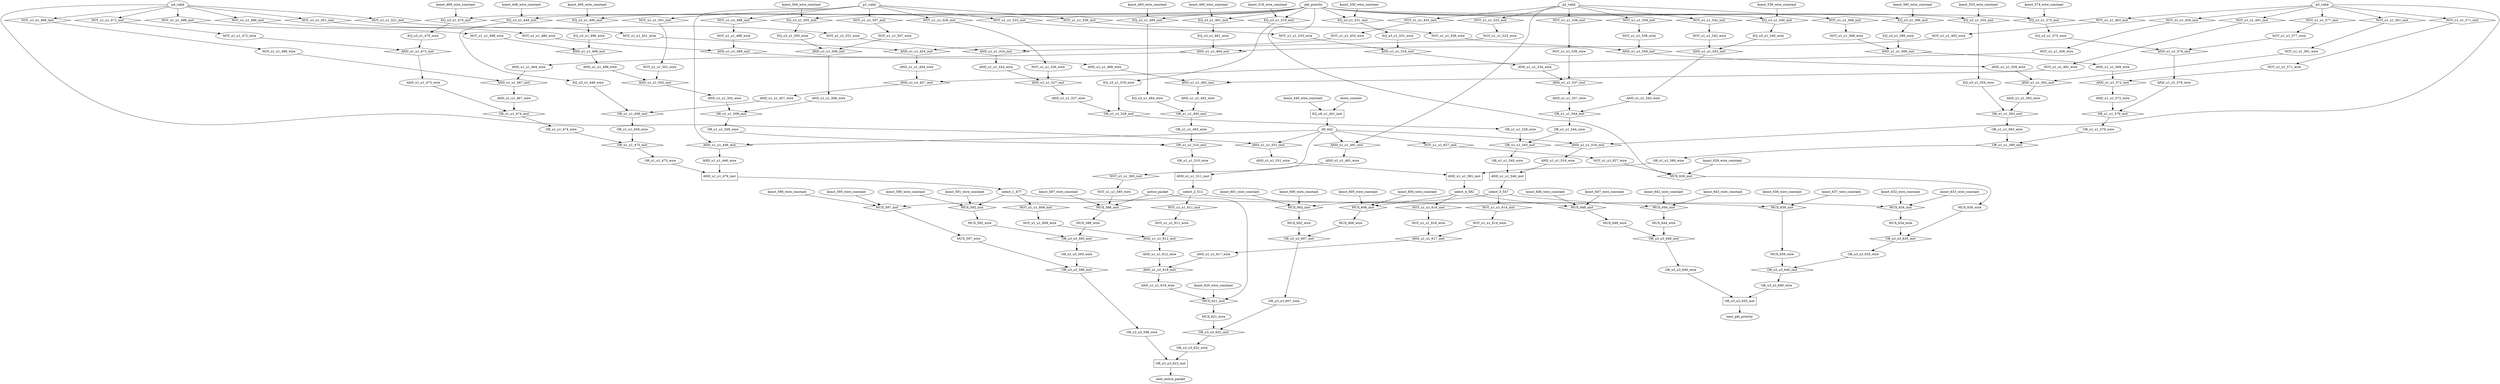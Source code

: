 digraph data_path {
  AND_u1_u1_446_wire [shape=ellipse];
  AND_u1_u1_454_wire [shape=ellipse];
  AND_u1_u1_457_wire [shape=ellipse];
  AND_u1_u1_464_wire [shape=ellipse];
  AND_u1_u1_467_wire [shape=ellipse];
  AND_u1_u1_473_wire [shape=ellipse];
  AND_u1_u1_481_wire [shape=ellipse];
  AND_u1_u1_489_wire [shape=ellipse];
  AND_u1_u1_492_wire [shape=ellipse];
  AND_u1_u1_499_wire [shape=ellipse];
  AND_u1_u1_502_wire [shape=ellipse];
  AND_u1_u1_508_wire [shape=ellipse];
  AND_u1_u1_516_wire [shape=ellipse];
  AND_u1_u1_524_wire [shape=ellipse];
  AND_u1_u1_527_wire [shape=ellipse];
  AND_u1_u1_534_wire [shape=ellipse];
  AND_u1_u1_537_wire [shape=ellipse];
  AND_u1_u1_543_wire [shape=ellipse];
  AND_u1_u1_551_wire [shape=ellipse];
  AND_u1_u1_559_wire [shape=ellipse];
  AND_u1_u1_562_wire [shape=ellipse];
  AND_u1_u1_569_wire [shape=ellipse];
  AND_u1_u1_572_wire [shape=ellipse];
  AND_u1_u1_578_wire [shape=ellipse];
  AND_u1_u1_612_wire [shape=ellipse];
  AND_u1_u1_617_wire [shape=ellipse];
  AND_u1_u1_618_wire [shape=ellipse];
  EQ_u3_u1_449_wire [shape=ellipse];
  EQ_u3_u1_461_wire [shape=ellipse];
  EQ_u3_u1_470_wire [shape=ellipse];
  EQ_u3_u1_484_wire [shape=ellipse];
  EQ_u3_u1_496_wire [shape=ellipse];
  EQ_u3_u1_505_wire [shape=ellipse];
  EQ_u3_u1_519_wire [shape=ellipse];
  EQ_u3_u1_531_wire [shape=ellipse];
  EQ_u3_u1_540_wire [shape=ellipse];
  EQ_u3_u1_554_wire [shape=ellipse];
  EQ_u3_u1_566_wire [shape=ellipse];
  EQ_u3_u1_575_wire [shape=ellipse];
  MUX_588_wire [shape=ellipse];
  MUX_592_wire [shape=ellipse];
  MUX_597_wire [shape=ellipse];
  MUX_602_wire [shape=ellipse];
  MUX_606_wire [shape=ellipse];
  MUX_621_wire [shape=ellipse];
  MUX_630_wire [shape=ellipse];
  MUX_634_wire [shape=ellipse];
  MUX_639_wire [shape=ellipse];
  MUX_644_wire [shape=ellipse];
  MUX_648_wire [shape=ellipse];
  NOT_u1_u1_451_wire [shape=ellipse];
  NOT_u1_u1_453_wire [shape=ellipse];
  NOT_u1_u1_456_wire [shape=ellipse];
  NOT_u1_u1_463_wire [shape=ellipse];
  NOT_u1_u1_466_wire [shape=ellipse];
  NOT_u1_u1_472_wire [shape=ellipse];
  NOT_u1_u1_486_wire [shape=ellipse];
  NOT_u1_u1_488_wire [shape=ellipse];
  NOT_u1_u1_491_wire [shape=ellipse];
  NOT_u1_u1_498_wire [shape=ellipse];
  NOT_u1_u1_501_wire [shape=ellipse];
  NOT_u1_u1_507_wire [shape=ellipse];
  NOT_u1_u1_521_wire [shape=ellipse];
  NOT_u1_u1_523_wire [shape=ellipse];
  NOT_u1_u1_526_wire [shape=ellipse];
  NOT_u1_u1_533_wire [shape=ellipse];
  NOT_u1_u1_536_wire [shape=ellipse];
  NOT_u1_u1_542_wire [shape=ellipse];
  NOT_u1_u1_556_wire [shape=ellipse];
  NOT_u1_u1_558_wire [shape=ellipse];
  NOT_u1_u1_561_wire [shape=ellipse];
  NOT_u1_u1_568_wire [shape=ellipse];
  NOT_u1_u1_571_wire [shape=ellipse];
  NOT_u1_u1_577_wire [shape=ellipse];
  NOT_u1_u1_585_wire [shape=ellipse];
  NOT_u1_u1_609_wire [shape=ellipse];
  NOT_u1_u1_611_wire [shape=ellipse];
  NOT_u1_u1_614_wire [shape=ellipse];
  NOT_u1_u1_616_wire [shape=ellipse];
  NOT_u1_u1_627_wire [shape=ellipse];
  OR_u1_u1_458_wire [shape=ellipse];
  OR_u1_u1_474_wire [shape=ellipse];
  OR_u1_u1_475_wire [shape=ellipse];
  OR_u1_u1_493_wire [shape=ellipse];
  OR_u1_u1_509_wire [shape=ellipse];
  OR_u1_u1_510_wire [shape=ellipse];
  OR_u1_u1_528_wire [shape=ellipse];
  OR_u1_u1_544_wire [shape=ellipse];
  OR_u1_u1_545_wire [shape=ellipse];
  OR_u1_u1_563_wire [shape=ellipse];
  OR_u1_u1_579_wire [shape=ellipse];
  OR_u1_u1_580_wire [shape=ellipse];
  OR_u3_u3_593_wire [shape=ellipse];
  OR_u3_u3_598_wire [shape=ellipse];
  OR_u3_u3_607_wire [shape=ellipse];
  OR_u3_u3_622_wire [shape=ellipse];
  OR_u3_u3_635_wire [shape=ellipse];
  OR_u3_u3_640_wire [shape=ellipse];
  OR_u3_u3_649_wire [shape=ellipse];
  d0_442 [shape=ellipse];
  konst_440_wire_constant [shape=ellipse];
  konst_448_wire_constant [shape=ellipse];
  konst_460_wire_constant [shape=ellipse];
  konst_469_wire_constant [shape=ellipse];
  konst_483_wire_constant [shape=ellipse];
  konst_495_wire_constant [shape=ellipse];
  konst_504_wire_constant [shape=ellipse];
  konst_518_wire_constant [shape=ellipse];
  konst_530_wire_constant [shape=ellipse];
  konst_539_wire_constant [shape=ellipse];
  konst_553_wire_constant [shape=ellipse];
  konst_565_wire_constant [shape=ellipse];
  konst_574_wire_constant [shape=ellipse];
  konst_587_wire_constant [shape=ellipse];
  konst_590_wire_constant [shape=ellipse];
  konst_591_wire_constant [shape=ellipse];
  konst_595_wire_constant [shape=ellipse];
  konst_596_wire_constant [shape=ellipse];
  konst_600_wire_constant [shape=ellipse];
  konst_601_wire_constant [shape=ellipse];
  konst_604_wire_constant [shape=ellipse];
  konst_605_wire_constant [shape=ellipse];
  konst_620_wire_constant [shape=ellipse];
  konst_629_wire_constant [shape=ellipse];
  konst_632_wire_constant [shape=ellipse];
  konst_633_wire_constant [shape=ellipse];
  konst_637_wire_constant [shape=ellipse];
  konst_638_wire_constant [shape=ellipse];
  konst_642_wire_constant [shape=ellipse];
  konst_643_wire_constant [shape=ellipse];
  konst_646_wire_constant [shape=ellipse];
  konst_647_wire_constant [shape=ellipse];
  select_1_477 [shape=ellipse];
  select_2_512 [shape=ellipse];
  select_3_547 [shape=ellipse];
  select_4_582 [shape=ellipse];
  AND_u1_u1_446_inst [shape=diamond];
d0_442  -> AND_u1_u1_446_inst;
p1_valid  -> AND_u1_u1_446_inst;
AND_u1_u1_446_inst -> AND_u1_u1_446_wire;
  AND_u1_u1_454_inst [shape=diamond];
NOT_u1_u1_451_wire  -> AND_u1_u1_454_inst;
NOT_u1_u1_453_wire  -> AND_u1_u1_454_inst;
AND_u1_u1_454_inst -> AND_u1_u1_454_wire;
  AND_u1_u1_457_inst [shape=diamond];
AND_u1_u1_454_wire  -> AND_u1_u1_457_inst;
NOT_u1_u1_456_wire  -> AND_u1_u1_457_inst;
AND_u1_u1_457_inst -> AND_u1_u1_457_wire;
  AND_u1_u1_464_inst [shape=diamond];
EQ_u3_u1_461_wire  -> AND_u1_u1_464_inst;
NOT_u1_u1_463_wire  -> AND_u1_u1_464_inst;
AND_u1_u1_464_inst -> AND_u1_u1_464_wire;
  AND_u1_u1_467_inst [shape=diamond];
AND_u1_u1_464_wire  -> AND_u1_u1_467_inst;
NOT_u1_u1_466_wire  -> AND_u1_u1_467_inst;
AND_u1_u1_467_inst -> AND_u1_u1_467_wire;
  AND_u1_u1_473_inst [shape=diamond];
EQ_u3_u1_470_wire  -> AND_u1_u1_473_inst;
NOT_u1_u1_472_wire  -> AND_u1_u1_473_inst;
AND_u1_u1_473_inst -> AND_u1_u1_473_wire;
  AND_u1_u1_476_inst [shape=rectangle];
AND_u1_u1_446_wire  -> AND_u1_u1_476_inst;
OR_u1_u1_475_wire  -> AND_u1_u1_476_inst;
AND_u1_u1_476_inst -> select_1_477;
  AND_u1_u1_481_inst [shape=diamond];
d0_442  -> AND_u1_u1_481_inst;
p2_valid  -> AND_u1_u1_481_inst;
AND_u1_u1_481_inst -> AND_u1_u1_481_wire;
  AND_u1_u1_489_inst [shape=diamond];
NOT_u1_u1_486_wire  -> AND_u1_u1_489_inst;
NOT_u1_u1_488_wire  -> AND_u1_u1_489_inst;
AND_u1_u1_489_inst -> AND_u1_u1_489_wire;
  AND_u1_u1_492_inst [shape=diamond];
AND_u1_u1_489_wire  -> AND_u1_u1_492_inst;
NOT_u1_u1_491_wire  -> AND_u1_u1_492_inst;
AND_u1_u1_492_inst -> AND_u1_u1_492_wire;
  AND_u1_u1_499_inst [shape=diamond];
EQ_u3_u1_496_wire  -> AND_u1_u1_499_inst;
NOT_u1_u1_498_wire  -> AND_u1_u1_499_inst;
AND_u1_u1_499_inst -> AND_u1_u1_499_wire;
  AND_u1_u1_502_inst [shape=diamond];
AND_u1_u1_499_wire  -> AND_u1_u1_502_inst;
NOT_u1_u1_501_wire  -> AND_u1_u1_502_inst;
AND_u1_u1_502_inst -> AND_u1_u1_502_wire;
  AND_u1_u1_508_inst [shape=diamond];
EQ_u3_u1_505_wire  -> AND_u1_u1_508_inst;
NOT_u1_u1_507_wire  -> AND_u1_u1_508_inst;
AND_u1_u1_508_inst -> AND_u1_u1_508_wire;
  AND_u1_u1_511_inst [shape=rectangle];
AND_u1_u1_481_wire  -> AND_u1_u1_511_inst;
OR_u1_u1_510_wire  -> AND_u1_u1_511_inst;
AND_u1_u1_511_inst -> select_2_512;
  AND_u1_u1_516_inst [shape=diamond];
d0_442  -> AND_u1_u1_516_inst;
p3_valid  -> AND_u1_u1_516_inst;
AND_u1_u1_516_inst -> AND_u1_u1_516_wire;
  AND_u1_u1_524_inst [shape=diamond];
NOT_u1_u1_521_wire  -> AND_u1_u1_524_inst;
NOT_u1_u1_523_wire  -> AND_u1_u1_524_inst;
AND_u1_u1_524_inst -> AND_u1_u1_524_wire;
  AND_u1_u1_527_inst [shape=diamond];
AND_u1_u1_524_wire  -> AND_u1_u1_527_inst;
NOT_u1_u1_526_wire  -> AND_u1_u1_527_inst;
AND_u1_u1_527_inst -> AND_u1_u1_527_wire;
  AND_u1_u1_534_inst [shape=diamond];
EQ_u3_u1_531_wire  -> AND_u1_u1_534_inst;
NOT_u1_u1_533_wire  -> AND_u1_u1_534_inst;
AND_u1_u1_534_inst -> AND_u1_u1_534_wire;
  AND_u1_u1_537_inst [shape=diamond];
AND_u1_u1_534_wire  -> AND_u1_u1_537_inst;
NOT_u1_u1_536_wire  -> AND_u1_u1_537_inst;
AND_u1_u1_537_inst -> AND_u1_u1_537_wire;
  AND_u1_u1_543_inst [shape=diamond];
EQ_u3_u1_540_wire  -> AND_u1_u1_543_inst;
NOT_u1_u1_542_wire  -> AND_u1_u1_543_inst;
AND_u1_u1_543_inst -> AND_u1_u1_543_wire;
  AND_u1_u1_546_inst [shape=rectangle];
AND_u1_u1_516_wire  -> AND_u1_u1_546_inst;
OR_u1_u1_545_wire  -> AND_u1_u1_546_inst;
AND_u1_u1_546_inst -> select_3_547;
  AND_u1_u1_551_inst [shape=diamond];
d0_442  -> AND_u1_u1_551_inst;
p4_valid  -> AND_u1_u1_551_inst;
AND_u1_u1_551_inst -> AND_u1_u1_551_wire;
  AND_u1_u1_559_inst [shape=diamond];
NOT_u1_u1_556_wire  -> AND_u1_u1_559_inst;
NOT_u1_u1_558_wire  -> AND_u1_u1_559_inst;
AND_u1_u1_559_inst -> AND_u1_u1_559_wire;
  AND_u1_u1_562_inst [shape=diamond];
AND_u1_u1_559_wire  -> AND_u1_u1_562_inst;
NOT_u1_u1_561_wire  -> AND_u1_u1_562_inst;
AND_u1_u1_562_inst -> AND_u1_u1_562_wire;
  AND_u1_u1_569_inst [shape=diamond];
EQ_u3_u1_566_wire  -> AND_u1_u1_569_inst;
NOT_u1_u1_568_wire  -> AND_u1_u1_569_inst;
AND_u1_u1_569_inst -> AND_u1_u1_569_wire;
  AND_u1_u1_572_inst [shape=diamond];
AND_u1_u1_569_wire  -> AND_u1_u1_572_inst;
NOT_u1_u1_571_wire  -> AND_u1_u1_572_inst;
AND_u1_u1_572_inst -> AND_u1_u1_572_wire;
  AND_u1_u1_578_inst [shape=diamond];
EQ_u3_u1_575_wire  -> AND_u1_u1_578_inst;
NOT_u1_u1_577_wire  -> AND_u1_u1_578_inst;
AND_u1_u1_578_inst -> AND_u1_u1_578_wire;
  AND_u1_u1_581_inst [shape=rectangle];
AND_u1_u1_551_wire  -> AND_u1_u1_581_inst;
OR_u1_u1_580_wire  -> AND_u1_u1_581_inst;
AND_u1_u1_581_inst -> select_4_582;
  AND_u1_u1_612_inst [shape=diamond];
NOT_u1_u1_609_wire  -> AND_u1_u1_612_inst;
NOT_u1_u1_611_wire  -> AND_u1_u1_612_inst;
AND_u1_u1_612_inst -> AND_u1_u1_612_wire;
  AND_u1_u1_617_inst [shape=diamond];
NOT_u1_u1_614_wire  -> AND_u1_u1_617_inst;
NOT_u1_u1_616_wire  -> AND_u1_u1_617_inst;
AND_u1_u1_617_inst -> AND_u1_u1_617_wire;
  AND_u1_u1_618_inst [shape=diamond];
AND_u1_u1_612_wire  -> AND_u1_u1_618_inst;
AND_u1_u1_617_wire  -> AND_u1_u1_618_inst;
AND_u1_u1_618_inst -> AND_u1_u1_618_wire;
  EQ_u3_u1_449_inst [shape=diamond];
pkt_priority  -> EQ_u3_u1_449_inst;
konst_448_wire_constant  -> EQ_u3_u1_449_inst;
EQ_u3_u1_449_inst -> EQ_u3_u1_449_wire;
  EQ_u3_u1_461_inst [shape=diamond];
pkt_priority  -> EQ_u3_u1_461_inst;
konst_460_wire_constant  -> EQ_u3_u1_461_inst;
EQ_u3_u1_461_inst -> EQ_u3_u1_461_wire;
  EQ_u3_u1_470_inst [shape=diamond];
pkt_priority  -> EQ_u3_u1_470_inst;
konst_469_wire_constant  -> EQ_u3_u1_470_inst;
EQ_u3_u1_470_inst -> EQ_u3_u1_470_wire;
  EQ_u3_u1_484_inst [shape=diamond];
pkt_priority  -> EQ_u3_u1_484_inst;
konst_483_wire_constant  -> EQ_u3_u1_484_inst;
EQ_u3_u1_484_inst -> EQ_u3_u1_484_wire;
  EQ_u3_u1_496_inst [shape=diamond];
pkt_priority  -> EQ_u3_u1_496_inst;
konst_495_wire_constant  -> EQ_u3_u1_496_inst;
EQ_u3_u1_496_inst -> EQ_u3_u1_496_wire;
  EQ_u3_u1_505_inst [shape=diamond];
pkt_priority  -> EQ_u3_u1_505_inst;
konst_504_wire_constant  -> EQ_u3_u1_505_inst;
EQ_u3_u1_505_inst -> EQ_u3_u1_505_wire;
  EQ_u3_u1_519_inst [shape=diamond];
pkt_priority  -> EQ_u3_u1_519_inst;
konst_518_wire_constant  -> EQ_u3_u1_519_inst;
EQ_u3_u1_519_inst -> EQ_u3_u1_519_wire;
  EQ_u3_u1_531_inst [shape=diamond];
pkt_priority  -> EQ_u3_u1_531_inst;
konst_530_wire_constant  -> EQ_u3_u1_531_inst;
EQ_u3_u1_531_inst -> EQ_u3_u1_531_wire;
  EQ_u3_u1_540_inst [shape=diamond];
pkt_priority  -> EQ_u3_u1_540_inst;
konst_539_wire_constant  -> EQ_u3_u1_540_inst;
EQ_u3_u1_540_inst -> EQ_u3_u1_540_wire;
  EQ_u3_u1_554_inst [shape=diamond];
pkt_priority  -> EQ_u3_u1_554_inst;
konst_553_wire_constant  -> EQ_u3_u1_554_inst;
EQ_u3_u1_554_inst -> EQ_u3_u1_554_wire;
  EQ_u3_u1_566_inst [shape=diamond];
pkt_priority  -> EQ_u3_u1_566_inst;
konst_565_wire_constant  -> EQ_u3_u1_566_inst;
EQ_u3_u1_566_inst -> EQ_u3_u1_566_wire;
  EQ_u3_u1_575_inst [shape=diamond];
pkt_priority  -> EQ_u3_u1_575_inst;
konst_574_wire_constant  -> EQ_u3_u1_575_inst;
EQ_u3_u1_575_inst -> EQ_u3_u1_575_wire;
  EQ_u8_u1_441_inst [shape=rectangle];
down_counter  -> EQ_u8_u1_441_inst;
konst_440_wire_constant  -> EQ_u8_u1_441_inst;
EQ_u8_u1_441_inst -> d0_442;
  MUX_588_inst [shape=diamond];
NOT_u1_u1_585_wire  -> MUX_588_inst;
active_packet  -> MUX_588_inst;
konst_587_wire_constant  -> MUX_588_inst;
MUX_588_inst -> MUX_588_wire;
  MUX_592_inst [shape=diamond];
select_1_477  -> MUX_592_inst;
konst_590_wire_constant  -> MUX_592_inst;
konst_591_wire_constant  -> MUX_592_inst;
MUX_592_inst -> MUX_592_wire;
  MUX_597_inst [shape=diamond];
select_2_512  -> MUX_597_inst;
konst_595_wire_constant  -> MUX_597_inst;
konst_596_wire_constant  -> MUX_597_inst;
MUX_597_inst -> MUX_597_wire;
  MUX_602_inst [shape=diamond];
select_3_547  -> MUX_602_inst;
konst_600_wire_constant  -> MUX_602_inst;
konst_601_wire_constant  -> MUX_602_inst;
MUX_602_inst -> MUX_602_wire;
  MUX_606_inst [shape=diamond];
select_4_582  -> MUX_606_inst;
konst_604_wire_constant  -> MUX_606_inst;
konst_605_wire_constant  -> MUX_606_inst;
MUX_606_inst -> MUX_606_wire;
  MUX_621_inst [shape=diamond];
AND_u1_u1_618_wire  -> MUX_621_inst;
active_packet  -> MUX_621_inst;
konst_620_wire_constant  -> MUX_621_inst;
MUX_621_inst -> MUX_621_wire;
  MUX_630_inst [shape=diamond];
NOT_u1_u1_627_wire  -> MUX_630_inst;
pkt_priority  -> MUX_630_inst;
konst_629_wire_constant  -> MUX_630_inst;
MUX_630_inst -> MUX_630_wire;
  MUX_634_inst [shape=diamond];
select_1_477  -> MUX_634_inst;
konst_632_wire_constant  -> MUX_634_inst;
konst_633_wire_constant  -> MUX_634_inst;
MUX_634_inst -> MUX_634_wire;
  MUX_639_inst [shape=diamond];
select_2_512  -> MUX_639_inst;
konst_637_wire_constant  -> MUX_639_inst;
konst_638_wire_constant  -> MUX_639_inst;
MUX_639_inst -> MUX_639_wire;
  MUX_644_inst [shape=diamond];
select_3_547  -> MUX_644_inst;
konst_642_wire_constant  -> MUX_644_inst;
konst_643_wire_constant  -> MUX_644_inst;
MUX_644_inst -> MUX_644_wire;
  MUX_648_inst [shape=diamond];
select_4_582  -> MUX_648_inst;
konst_646_wire_constant  -> MUX_648_inst;
konst_647_wire_constant  -> MUX_648_inst;
MUX_648_inst -> MUX_648_wire;
  NOT_u1_u1_451_inst [shape=diamond];
p4_valid  -> NOT_u1_u1_451_inst;
NOT_u1_u1_451_inst -> NOT_u1_u1_451_wire;
  NOT_u1_u1_453_inst [shape=diamond];
p2_valid  -> NOT_u1_u1_453_inst;
NOT_u1_u1_453_inst -> NOT_u1_u1_453_wire;
  NOT_u1_u1_456_inst [shape=diamond];
p3_valid  -> NOT_u1_u1_456_inst;
NOT_u1_u1_456_inst -> NOT_u1_u1_456_wire;
  NOT_u1_u1_463_inst [shape=diamond];
p3_valid  -> NOT_u1_u1_463_inst;
NOT_u1_u1_463_inst -> NOT_u1_u1_463_wire;
  NOT_u1_u1_466_inst [shape=diamond];
p4_valid  -> NOT_u1_u1_466_inst;
NOT_u1_u1_466_inst -> NOT_u1_u1_466_wire;
  NOT_u1_u1_472_inst [shape=diamond];
p4_valid  -> NOT_u1_u1_472_inst;
NOT_u1_u1_472_inst -> NOT_u1_u1_472_wire;
  NOT_u1_u1_486_inst [shape=diamond];
p4_valid  -> NOT_u1_u1_486_inst;
NOT_u1_u1_486_inst -> NOT_u1_u1_486_wire;
  NOT_u1_u1_488_inst [shape=diamond];
p1_valid  -> NOT_u1_u1_488_inst;
NOT_u1_u1_488_inst -> NOT_u1_u1_488_wire;
  NOT_u1_u1_491_inst [shape=diamond];
p3_valid  -> NOT_u1_u1_491_inst;
NOT_u1_u1_491_inst -> NOT_u1_u1_491_wire;
  NOT_u1_u1_498_inst [shape=diamond];
p4_valid  -> NOT_u1_u1_498_inst;
NOT_u1_u1_498_inst -> NOT_u1_u1_498_wire;
  NOT_u1_u1_501_inst [shape=diamond];
p1_valid  -> NOT_u1_u1_501_inst;
NOT_u1_u1_501_inst -> NOT_u1_u1_501_wire;
  NOT_u1_u1_507_inst [shape=diamond];
p1_valid  -> NOT_u1_u1_507_inst;
NOT_u1_u1_507_inst -> NOT_u1_u1_507_wire;
  NOT_u1_u1_521_inst [shape=diamond];
p4_valid  -> NOT_u1_u1_521_inst;
NOT_u1_u1_521_inst -> NOT_u1_u1_521_wire;
  NOT_u1_u1_523_inst [shape=diamond];
p2_valid  -> NOT_u1_u1_523_inst;
NOT_u1_u1_523_inst -> NOT_u1_u1_523_wire;
  NOT_u1_u1_526_inst [shape=diamond];
p1_valid  -> NOT_u1_u1_526_inst;
NOT_u1_u1_526_inst -> NOT_u1_u1_526_wire;
  NOT_u1_u1_533_inst [shape=diamond];
p1_valid  -> NOT_u1_u1_533_inst;
NOT_u1_u1_533_inst -> NOT_u1_u1_533_wire;
  NOT_u1_u1_536_inst [shape=diamond];
p2_valid  -> NOT_u1_u1_536_inst;
NOT_u1_u1_536_inst -> NOT_u1_u1_536_wire;
  NOT_u1_u1_542_inst [shape=diamond];
p2_valid  -> NOT_u1_u1_542_inst;
NOT_u1_u1_542_inst -> NOT_u1_u1_542_wire;
  NOT_u1_u1_556_inst [shape=diamond];
p1_valid  -> NOT_u1_u1_556_inst;
NOT_u1_u1_556_inst -> NOT_u1_u1_556_wire;
  NOT_u1_u1_558_inst [shape=diamond];
p2_valid  -> NOT_u1_u1_558_inst;
NOT_u1_u1_558_inst -> NOT_u1_u1_558_wire;
  NOT_u1_u1_561_inst [shape=diamond];
p3_valid  -> NOT_u1_u1_561_inst;
NOT_u1_u1_561_inst -> NOT_u1_u1_561_wire;
  NOT_u1_u1_568_inst [shape=diamond];
p2_valid  -> NOT_u1_u1_568_inst;
NOT_u1_u1_568_inst -> NOT_u1_u1_568_wire;
  NOT_u1_u1_571_inst [shape=diamond];
p3_valid  -> NOT_u1_u1_571_inst;
NOT_u1_u1_571_inst -> NOT_u1_u1_571_wire;
  NOT_u1_u1_577_inst [shape=diamond];
p3_valid  -> NOT_u1_u1_577_inst;
NOT_u1_u1_577_inst -> NOT_u1_u1_577_wire;
  NOT_u1_u1_585_inst [shape=diamond];
d0_442  -> NOT_u1_u1_585_inst;
NOT_u1_u1_585_inst -> NOT_u1_u1_585_wire;
  NOT_u1_u1_609_inst [shape=diamond];
select_1_477  -> NOT_u1_u1_609_inst;
NOT_u1_u1_609_inst -> NOT_u1_u1_609_wire;
  NOT_u1_u1_611_inst [shape=diamond];
select_2_512  -> NOT_u1_u1_611_inst;
NOT_u1_u1_611_inst -> NOT_u1_u1_611_wire;
  NOT_u1_u1_614_inst [shape=diamond];
select_3_547  -> NOT_u1_u1_614_inst;
NOT_u1_u1_614_inst -> NOT_u1_u1_614_wire;
  NOT_u1_u1_616_inst [shape=diamond];
select_4_582  -> NOT_u1_u1_616_inst;
NOT_u1_u1_616_inst -> NOT_u1_u1_616_wire;
  NOT_u1_u1_627_inst [shape=diamond];
d0_442  -> NOT_u1_u1_627_inst;
NOT_u1_u1_627_inst -> NOT_u1_u1_627_wire;
  OR_u1_u1_458_inst [shape=diamond];
EQ_u3_u1_449_wire  -> OR_u1_u1_458_inst;
AND_u1_u1_457_wire  -> OR_u1_u1_458_inst;
OR_u1_u1_458_inst -> OR_u1_u1_458_wire;
  OR_u1_u1_474_inst [shape=diamond];
AND_u1_u1_467_wire  -> OR_u1_u1_474_inst;
AND_u1_u1_473_wire  -> OR_u1_u1_474_inst;
OR_u1_u1_474_inst -> OR_u1_u1_474_wire;
  OR_u1_u1_475_inst [shape=diamond];
OR_u1_u1_458_wire  -> OR_u1_u1_475_inst;
OR_u1_u1_474_wire  -> OR_u1_u1_475_inst;
OR_u1_u1_475_inst -> OR_u1_u1_475_wire;
  OR_u1_u1_493_inst [shape=diamond];
EQ_u3_u1_484_wire  -> OR_u1_u1_493_inst;
AND_u1_u1_492_wire  -> OR_u1_u1_493_inst;
OR_u1_u1_493_inst -> OR_u1_u1_493_wire;
  OR_u1_u1_509_inst [shape=diamond];
AND_u1_u1_502_wire  -> OR_u1_u1_509_inst;
AND_u1_u1_508_wire  -> OR_u1_u1_509_inst;
OR_u1_u1_509_inst -> OR_u1_u1_509_wire;
  OR_u1_u1_510_inst [shape=diamond];
OR_u1_u1_493_wire  -> OR_u1_u1_510_inst;
OR_u1_u1_509_wire  -> OR_u1_u1_510_inst;
OR_u1_u1_510_inst -> OR_u1_u1_510_wire;
  OR_u1_u1_528_inst [shape=diamond];
EQ_u3_u1_519_wire  -> OR_u1_u1_528_inst;
AND_u1_u1_527_wire  -> OR_u1_u1_528_inst;
OR_u1_u1_528_inst -> OR_u1_u1_528_wire;
  OR_u1_u1_544_inst [shape=diamond];
AND_u1_u1_537_wire  -> OR_u1_u1_544_inst;
AND_u1_u1_543_wire  -> OR_u1_u1_544_inst;
OR_u1_u1_544_inst -> OR_u1_u1_544_wire;
  OR_u1_u1_545_inst [shape=diamond];
OR_u1_u1_528_wire  -> OR_u1_u1_545_inst;
OR_u1_u1_544_wire  -> OR_u1_u1_545_inst;
OR_u1_u1_545_inst -> OR_u1_u1_545_wire;
  OR_u1_u1_563_inst [shape=diamond];
EQ_u3_u1_554_wire  -> OR_u1_u1_563_inst;
AND_u1_u1_562_wire  -> OR_u1_u1_563_inst;
OR_u1_u1_563_inst -> OR_u1_u1_563_wire;
  OR_u1_u1_579_inst [shape=diamond];
AND_u1_u1_572_wire  -> OR_u1_u1_579_inst;
AND_u1_u1_578_wire  -> OR_u1_u1_579_inst;
OR_u1_u1_579_inst -> OR_u1_u1_579_wire;
  OR_u1_u1_580_inst [shape=diamond];
OR_u1_u1_563_wire  -> OR_u1_u1_580_inst;
OR_u1_u1_579_wire  -> OR_u1_u1_580_inst;
OR_u1_u1_580_inst -> OR_u1_u1_580_wire;
  OR_u3_u3_593_inst [shape=diamond];
MUX_588_wire  -> OR_u3_u3_593_inst;
MUX_592_wire  -> OR_u3_u3_593_inst;
OR_u3_u3_593_inst -> OR_u3_u3_593_wire;
  OR_u3_u3_598_inst [shape=diamond];
OR_u3_u3_593_wire  -> OR_u3_u3_598_inst;
MUX_597_wire  -> OR_u3_u3_598_inst;
OR_u3_u3_598_inst -> OR_u3_u3_598_wire;
  OR_u3_u3_607_inst [shape=diamond];
MUX_602_wire  -> OR_u3_u3_607_inst;
MUX_606_wire  -> OR_u3_u3_607_inst;
OR_u3_u3_607_inst -> OR_u3_u3_607_wire;
  OR_u3_u3_622_inst [shape=diamond];
OR_u3_u3_607_wire  -> OR_u3_u3_622_inst;
MUX_621_wire  -> OR_u3_u3_622_inst;
OR_u3_u3_622_inst -> OR_u3_u3_622_wire;
  OR_u3_u3_623_inst [shape=rectangle];
OR_u3_u3_598_wire  -> OR_u3_u3_623_inst;
OR_u3_u3_622_wire  -> OR_u3_u3_623_inst;
OR_u3_u3_623_inst -> next_active_packet;
  OR_u3_u3_635_inst [shape=diamond];
MUX_630_wire  -> OR_u3_u3_635_inst;
MUX_634_wire  -> OR_u3_u3_635_inst;
OR_u3_u3_635_inst -> OR_u3_u3_635_wire;
  OR_u3_u3_640_inst [shape=diamond];
OR_u3_u3_635_wire  -> OR_u3_u3_640_inst;
MUX_639_wire  -> OR_u3_u3_640_inst;
OR_u3_u3_640_inst -> OR_u3_u3_640_wire;
  OR_u3_u3_649_inst [shape=diamond];
MUX_644_wire  -> OR_u3_u3_649_inst;
MUX_648_wire  -> OR_u3_u3_649_inst;
OR_u3_u3_649_inst -> OR_u3_u3_649_wire;
  OR_u3_u3_650_inst [shape=rectangle];
OR_u3_u3_640_wire  -> OR_u3_u3_650_inst;
OR_u3_u3_649_wire  -> OR_u3_u3_650_inst;
OR_u3_u3_650_inst -> next_pkt_priority;
}
